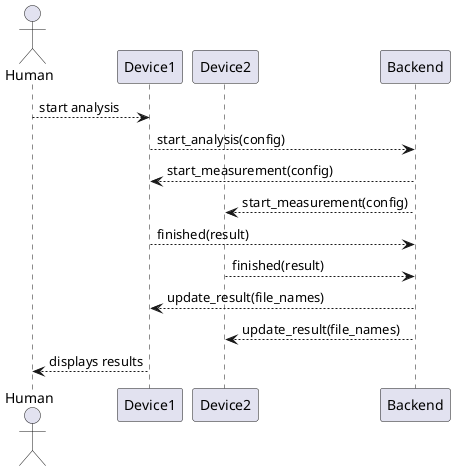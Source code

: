 @startuml
actor Human
participant Device1
participant Device2
participant Backend

Human --> Device1: start analysis
Device1 --> Backend: start_analysis(config)
Backend --> Device1: start_measurement(config)
Backend --> Device2: start_measurement(config)
Device1 --> Backend: finished(result)
Device2 --> Backend: finished(result)
Backend --> Device1: update_result(file_names)
Backend --> Device2: update_result(file_names)
Device1 --> Human: displays results
@enduml
